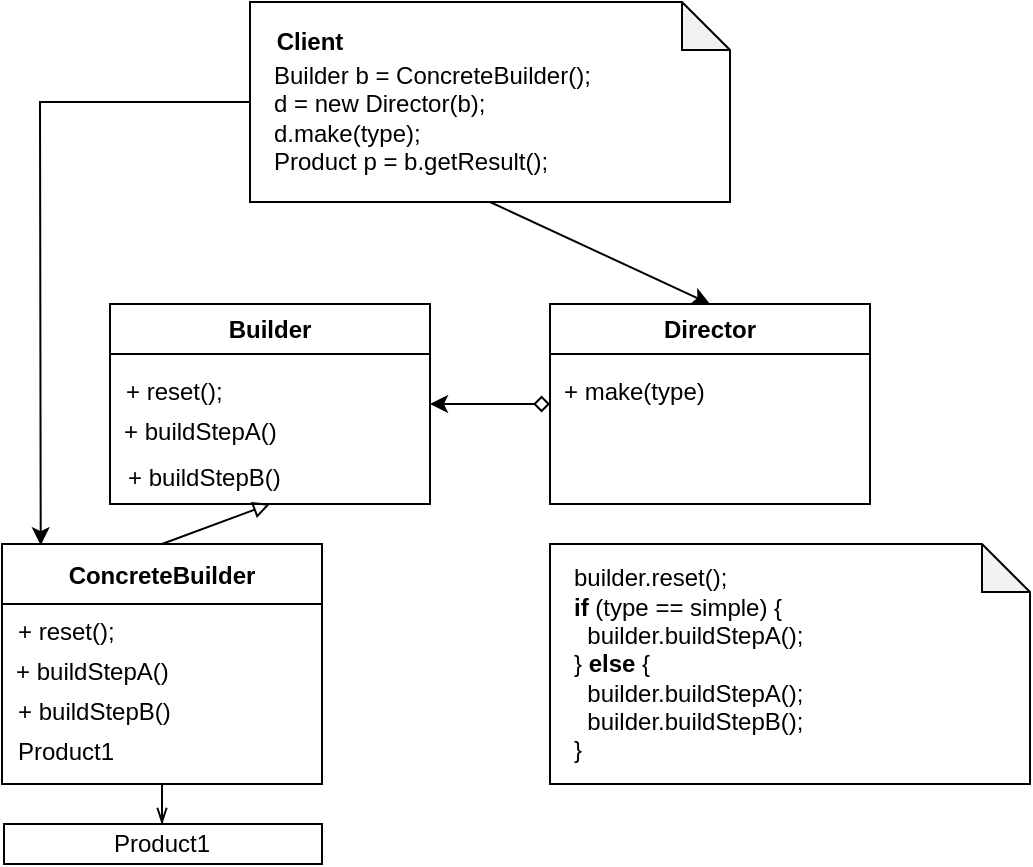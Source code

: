 <mxfile version="12.4.3" type="device" pages="1"><diagram name="Page-1" id="c4acf3e9-155e-7222-9cf6-157b1a14988f"><mxGraphModel dx="1857" dy="556" grid="1" gridSize="10" guides="1" tooltips="1" connect="1" arrows="1" fold="1" page="1" pageScale="1" pageWidth="850" pageHeight="1100" background="#ffffff" math="0" shadow="0"><root><mxCell id="0"/><mxCell id="1" parent="0"/><mxCell id="J_Kc2tPPo2etb2dVqsAa-39" value="" style="shape=note;whiteSpace=wrap;html=1;backgroundOutline=1;darkOpacity=0.05;align=left;size=24;" vertex="1" parent="1"><mxGeometry x="-430" y="229" width="240" height="100" as="geometry"/></mxCell><mxCell id="J_Kc2tPPo2etb2dVqsAa-36" value="Client" style="text;html=1;strokeColor=none;fillColor=none;align=center;verticalAlign=middle;whiteSpace=wrap;rounded=0;fontStyle=1" vertex="1" parent="1"><mxGeometry x="-420" y="239" width="40" height="20" as="geometry"/></mxCell><mxCell id="J_Kc2tPPo2etb2dVqsAa-37" value="Builder b = ConcreteBuilder();&lt;br&gt;d = new Director(b);&lt;br&gt;d.make(type);&lt;br&gt;Product p = b.getResult();" style="text;html=1;strokeColor=none;fillColor=none;align=left;verticalAlign=middle;whiteSpace=wrap;rounded=0;" vertex="1" parent="1"><mxGeometry x="-420" y="259" width="220" height="56" as="geometry"/></mxCell><mxCell id="J_Kc2tPPo2etb2dVqsAa-101" value="" style="rounded=0;whiteSpace=wrap;html=1;" vertex="1" parent="1"><mxGeometry x="-280" y="380" width="160" height="100" as="geometry"/></mxCell><mxCell id="J_Kc2tPPo2etb2dVqsAa-102" value="" style="endArrow=none;html=1;exitX=0;exitY=0.25;exitDx=0;exitDy=0;entryX=1;entryY=0.25;entryDx=0;entryDy=0;" edge="1" parent="1" source="J_Kc2tPPo2etb2dVqsAa-101" target="J_Kc2tPPo2etb2dVqsAa-101"><mxGeometry width="50" height="50" relative="1" as="geometry"><mxPoint x="-210" y="485" as="sourcePoint"/><mxPoint x="-160" y="435" as="targetPoint"/><Array as="points"/></mxGeometry></mxCell><mxCell id="J_Kc2tPPo2etb2dVqsAa-103" value="Director" style="text;html=1;strokeColor=none;fillColor=none;align=center;verticalAlign=middle;whiteSpace=wrap;rounded=0;fontStyle=1" vertex="1" parent="1"><mxGeometry x="-250" y="383" width="100" height="20" as="geometry"/></mxCell><mxCell id="J_Kc2tPPo2etb2dVqsAa-105" value="+ make(type)" style="text;html=1;strokeColor=none;fillColor=none;align=left;verticalAlign=middle;whiteSpace=wrap;rounded=0;" vertex="1" parent="1"><mxGeometry x="-275" y="414" width="150" height="20" as="geometry"/></mxCell><mxCell id="J_Kc2tPPo2etb2dVqsAa-106" value="" style="rounded=0;whiteSpace=wrap;html=1;" vertex="1" parent="1"><mxGeometry x="-500" y="380" width="160" height="100" as="geometry"/></mxCell><mxCell id="J_Kc2tPPo2etb2dVqsAa-107" value="" style="endArrow=none;html=1;exitX=0;exitY=0.25;exitDx=0;exitDy=0;entryX=1;entryY=0.25;entryDx=0;entryDy=0;" edge="1" parent="1" source="J_Kc2tPPo2etb2dVqsAa-106" target="J_Kc2tPPo2etb2dVqsAa-106"><mxGeometry width="50" height="50" relative="1" as="geometry"><mxPoint x="-430" y="485" as="sourcePoint"/><mxPoint x="-380" y="435" as="targetPoint"/><Array as="points"/></mxGeometry></mxCell><mxCell id="J_Kc2tPPo2etb2dVqsAa-108" value="Builder" style="text;html=1;strokeColor=none;fillColor=none;align=center;verticalAlign=middle;whiteSpace=wrap;rounded=0;fontStyle=1" vertex="1" parent="1"><mxGeometry x="-470" y="383" width="100" height="20" as="geometry"/></mxCell><mxCell id="J_Kc2tPPo2etb2dVqsAa-109" value="+ reset();" style="text;html=1;strokeColor=none;fillColor=none;align=left;verticalAlign=middle;whiteSpace=wrap;rounded=0;" vertex="1" parent="1"><mxGeometry x="-494" y="414" width="150" height="20" as="geometry"/></mxCell><mxCell id="J_Kc2tPPo2etb2dVqsAa-110" value="+ buildStepA()" style="text;html=1;strokeColor=none;fillColor=none;align=left;verticalAlign=middle;whiteSpace=wrap;rounded=0;" vertex="1" parent="1"><mxGeometry x="-495" y="434" width="150" height="20" as="geometry"/></mxCell><mxCell id="J_Kc2tPPo2etb2dVqsAa-117" value="+ buildStepB()" style="text;html=1;" vertex="1" parent="1"><mxGeometry x="-493" y="453" width="100" height="20" as="geometry"/></mxCell><mxCell id="J_Kc2tPPo2etb2dVqsAa-127" style="edgeStyle=orthogonalEdgeStyle;rounded=0;orthogonalLoop=1;jettySize=auto;html=1;entryX=0.5;entryY=0;entryDx=0;entryDy=0;startArrow=none;startFill=0;endArrow=openThin;endFill=0;" edge="1" parent="1" source="J_Kc2tPPo2etb2dVqsAa-118" target="J_Kc2tPPo2etb2dVqsAa-125"><mxGeometry relative="1" as="geometry"/></mxCell><mxCell id="J_Kc2tPPo2etb2dVqsAa-118" value="" style="rounded=0;whiteSpace=wrap;html=1;" vertex="1" parent="1"><mxGeometry x="-554" y="500" width="160" height="120" as="geometry"/></mxCell><mxCell id="J_Kc2tPPo2etb2dVqsAa-119" value="" style="endArrow=none;html=1;exitX=0;exitY=0.25;exitDx=0;exitDy=0;entryX=1;entryY=0.25;entryDx=0;entryDy=0;" edge="1" parent="1" source="J_Kc2tPPo2etb2dVqsAa-118" target="J_Kc2tPPo2etb2dVqsAa-118"><mxGeometry width="50" height="50" relative="1" as="geometry"><mxPoint x="-484" y="605" as="sourcePoint"/><mxPoint x="-434" y="555" as="targetPoint"/><Array as="points"/></mxGeometry></mxCell><mxCell id="J_Kc2tPPo2etb2dVqsAa-120" value="ConcreteBuilder" style="text;html=1;strokeColor=none;fillColor=none;align=center;verticalAlign=middle;whiteSpace=wrap;rounded=0;fontStyle=1" vertex="1" parent="1"><mxGeometry x="-524" y="506" width="100" height="20" as="geometry"/></mxCell><mxCell id="J_Kc2tPPo2etb2dVqsAa-121" value="+ reset();" style="text;html=1;strokeColor=none;fillColor=none;align=left;verticalAlign=middle;whiteSpace=wrap;rounded=0;" vertex="1" parent="1"><mxGeometry x="-548" y="534" width="150" height="20" as="geometry"/></mxCell><mxCell id="J_Kc2tPPo2etb2dVqsAa-122" value="+ buildStepA()" style="text;html=1;strokeColor=none;fillColor=none;align=left;verticalAlign=middle;whiteSpace=wrap;rounded=0;" vertex="1" parent="1"><mxGeometry x="-549" y="554" width="150" height="20" as="geometry"/></mxCell><mxCell id="J_Kc2tPPo2etb2dVqsAa-123" value="+ buildStepB()" style="text;html=1;" vertex="1" parent="1"><mxGeometry x="-548" y="570" width="100" height="20" as="geometry"/></mxCell><mxCell id="J_Kc2tPPo2etb2dVqsAa-124" value="" style="rounded=0;whiteSpace=wrap;html=1;align=left;" vertex="1" parent="1"><mxGeometry x="-553" y="640" width="159" height="20" as="geometry"/></mxCell><mxCell id="J_Kc2tPPo2etb2dVqsAa-125" value="Product1" style="text;html=1;strokeColor=none;fillColor=none;align=center;verticalAlign=middle;whiteSpace=wrap;rounded=0;" vertex="1" parent="1"><mxGeometry x="-554" y="640" width="160" height="20" as="geometry"/></mxCell><mxCell id="J_Kc2tPPo2etb2dVqsAa-126" value="" style="endArrow=classic;html=1;entryX=1;entryY=0.5;entryDx=0;entryDy=0;exitX=0;exitY=0.5;exitDx=0;exitDy=0;startArrow=diamond;startFill=0;" edge="1" parent="1" source="J_Kc2tPPo2etb2dVqsAa-101" target="J_Kc2tPPo2etb2dVqsAa-106"><mxGeometry width="50" height="50" relative="1" as="geometry"><mxPoint x="-220" y="580" as="sourcePoint"/><mxPoint x="-170" y="530" as="targetPoint"/></mxGeometry></mxCell><mxCell id="J_Kc2tPPo2etb2dVqsAa-128" value="Product1" style="text;html=1;" vertex="1" parent="1"><mxGeometry x="-548" y="590" width="100" height="20" as="geometry"/></mxCell><mxCell id="J_Kc2tPPo2etb2dVqsAa-130" value="" style="endArrow=block;html=1;endFill=0;entryX=0.5;entryY=1;entryDx=0;entryDy=0;exitX=0.5;exitY=0;exitDx=0;exitDy=0;" edge="1" parent="1" source="J_Kc2tPPo2etb2dVqsAa-118" target="J_Kc2tPPo2etb2dVqsAa-106"><mxGeometry width="50" height="50" relative="1" as="geometry"><mxPoint x="-110" y="590" as="sourcePoint"/><mxPoint x="-420" y="490" as="targetPoint"/></mxGeometry></mxCell><mxCell id="J_Kc2tPPo2etb2dVqsAa-133" value="" style="shape=note;whiteSpace=wrap;html=1;backgroundOutline=1;darkOpacity=0.05;align=left;size=24;" vertex="1" parent="1"><mxGeometry x="-280" y="500" width="240" height="120" as="geometry"/></mxCell><mxCell id="J_Kc2tPPo2etb2dVqsAa-135" value="builder.reset();&lt;br&gt;&lt;b&gt;if&lt;/b&gt; (type == simple) {&lt;br&gt;&amp;nbsp; builder.buildStepA();&lt;br&gt;} &lt;b&gt;else&lt;/b&gt; {&lt;br&gt;&amp;nbsp; builder.buildStepA();&lt;br&gt;&amp;nbsp; builder.buildStepB();&lt;br&gt;}" style="text;html=1;strokeColor=none;fillColor=none;align=left;verticalAlign=middle;whiteSpace=wrap;rounded=0;" vertex="1" parent="1"><mxGeometry x="-270" y="510.5" width="220" height="99" as="geometry"/></mxCell><mxCell id="J_Kc2tPPo2etb2dVqsAa-136" value="" style="endArrow=classic;html=1;entryX=0.5;entryY=0;entryDx=0;entryDy=0;" edge="1" parent="1" target="J_Kc2tPPo2etb2dVqsAa-101"><mxGeometry width="50" height="50" relative="1" as="geometry"><mxPoint x="-310" y="329" as="sourcePoint"/><mxPoint x="-270" y="340" as="targetPoint"/></mxGeometry></mxCell><mxCell id="J_Kc2tPPo2etb2dVqsAa-137" value="" style="endArrow=classic;html=1;exitX=0;exitY=0.5;exitDx=0;exitDy=0;exitPerimeter=0;entryX=0.121;entryY=0.005;entryDx=0;entryDy=0;entryPerimeter=0;rounded=0;" edge="1" parent="1" source="J_Kc2tPPo2etb2dVqsAa-39" target="J_Kc2tPPo2etb2dVqsAa-118"><mxGeometry width="50" height="50" relative="1" as="geometry"><mxPoint x="-300" y="339" as="sourcePoint"/><mxPoint x="-580" y="370" as="targetPoint"/><Array as="points"><mxPoint x="-535" y="279"/></Array></mxGeometry></mxCell></root></mxGraphModel></diagram></mxfile>